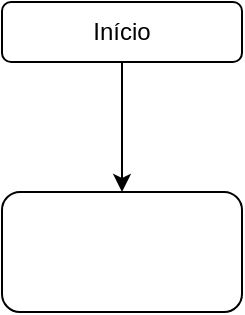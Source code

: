 <mxfile version="24.2.2" type="github">
  <diagram name="Página-1" id="7H1Ewc02tesufjO4z_Pd">
    <mxGraphModel dx="1050" dy="569" grid="1" gridSize="10" guides="1" tooltips="1" connect="1" arrows="1" fold="1" page="1" pageScale="1" pageWidth="827" pageHeight="1169" math="0" shadow="0">
      <root>
        <mxCell id="0" />
        <mxCell id="1" parent="0" />
        <mxCell id="g951IbmxffIyFqq7i_Sg-7" value="" style="edgeStyle=orthogonalEdgeStyle;rounded=0;orthogonalLoop=1;jettySize=auto;html=1;" parent="1" source="g951IbmxffIyFqq7i_Sg-1" target="g951IbmxffIyFqq7i_Sg-6" edge="1">
          <mxGeometry relative="1" as="geometry" />
        </mxCell>
        <mxCell id="g951IbmxffIyFqq7i_Sg-1" value="Início" style="rounded=1;whiteSpace=wrap;html=1;" parent="1" vertex="1">
          <mxGeometry x="354" y="10" width="120" height="30" as="geometry" />
        </mxCell>
        <mxCell id="g951IbmxffIyFqq7i_Sg-6" value="" style="rounded=1;whiteSpace=wrap;html=1;" parent="1" vertex="1">
          <mxGeometry x="354" y="105" width="120" height="60" as="geometry" />
        </mxCell>
      </root>
    </mxGraphModel>
  </diagram>
</mxfile>
